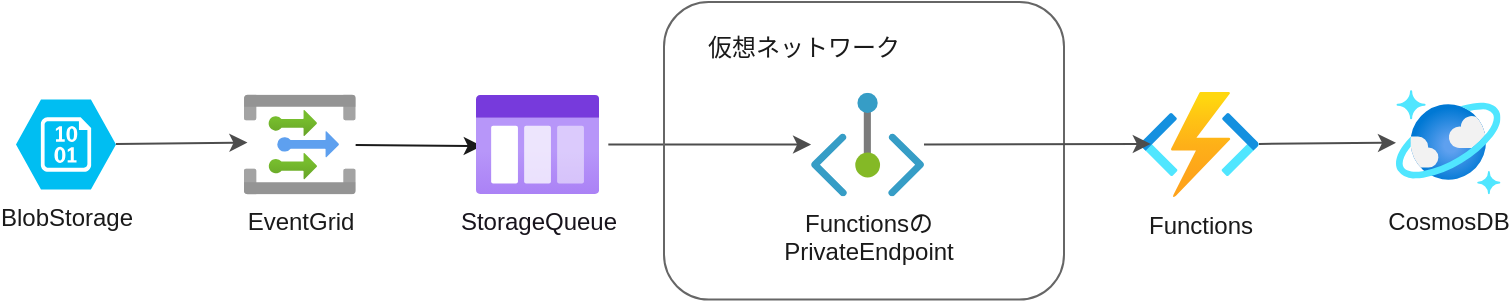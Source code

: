 <mxfile>
    <diagram id="pyFOITWGm1L5QSNy7el4" name="Page-1">
        <mxGraphModel dx="848" dy="566" grid="1" gridSize="10" guides="1" tooltips="1" connect="1" arrows="1" fold="1" page="1" pageScale="1" pageWidth="850" pageHeight="1100" background="#ffffff" math="0" shadow="0">
            <root>
                <mxCell id="0"/>
                <mxCell id="1" parent="0"/>
                <mxCell id="4" style="edgeStyle=none;html=1;entryX=0.031;entryY=0.481;entryDx=0;entryDy=0;entryPerimeter=0;fontColor=#1A1A1A;strokeColor=#4D4D4D;" parent="1" source="2" target="3" edge="1">
                    <mxGeometry relative="1" as="geometry">
                        <Array as="points"/>
                    </mxGeometry>
                </mxCell>
                <mxCell id="2" value="BlobStorage" style="verticalLabelPosition=bottom;html=1;verticalAlign=top;align=center;strokeColor=none;fillColor=#00BEF2;shape=mxgraph.azure.storage_blob;fontColor=#1A1A1A;" parent="1" vertex="1">
                    <mxGeometry x="30" y="168.75" width="50" height="45" as="geometry"/>
                </mxCell>
                <mxCell id="6" value="" style="edgeStyle=none;html=1;strokeColor=#4D4D4D;fontColor=#1A1A1A;startArrow=none;exitX=1.075;exitY=0.5;exitDx=0;exitDy=0;exitPerimeter=0;" parent="1" source="22" target="10" edge="1">
                    <mxGeometry relative="1" as="geometry"/>
                </mxCell>
                <mxCell id="24" style="edgeStyle=none;html=1;entryX=0.047;entryY=0.516;entryDx=0;entryDy=0;entryPerimeter=0;strokeColor=#1A1A1A;" edge="1" parent="1" source="3" target="22">
                    <mxGeometry relative="1" as="geometry"/>
                </mxCell>
                <mxCell id="3" value="EventGrid" style="aspect=fixed;html=1;points=[];align=center;image;fontSize=12;image=img/lib/azure2/integration/Event_Grid_Topics.svg;fontColor=#1A1A1A;labelBackgroundColor=none;" parent="1" vertex="1">
                    <mxGeometry x="144" y="166.25" width="55.83" height="50" as="geometry"/>
                </mxCell>
                <mxCell id="7" value="" style="rounded=1;whiteSpace=wrap;html=1;labelBackgroundColor=none;fontColor=#1A1A1A;fillColor=none;strokeColor=#666666;align=left;" parent="1" vertex="1">
                    <mxGeometry x="354" y="120" width="200" height="148.75" as="geometry"/>
                </mxCell>
                <mxCell id="21" value="" style="edgeStyle=none;html=1;strokeColor=#4D4D4D;fontColor=#1A1A1A;" parent="1" source="5" target="20" edge="1">
                    <mxGeometry relative="1" as="geometry"/>
                </mxCell>
                <mxCell id="5" value="Functions" style="aspect=fixed;html=1;points=[];align=center;image;fontSize=12;image=img/lib/azure2/compute/Function_Apps.svg;labelBackgroundColor=none;fontColor=#1A1A1A;" parent="1" vertex="1">
                    <mxGeometry x="592" y="165" width="59.5" height="52.5" as="geometry"/>
                </mxCell>
                <mxCell id="8" value="&lt;span style=&quot;color: rgb(26, 26, 26); font-family: Helvetica; font-size: 12px; font-style: normal; font-variant-ligatures: normal; font-variant-caps: normal; font-weight: 400; letter-spacing: normal; orphans: 2; text-align: left; text-indent: 0px; text-transform: none; widows: 2; word-spacing: 0px; -webkit-text-stroke-width: 0px; text-decoration-thickness: initial; text-decoration-style: initial; text-decoration-color: initial; float: none; display: inline !important;&quot;&gt;仮想ネットワーク&lt;/span&gt;" style="text;whiteSpace=wrap;html=1;fontColor=#1A1A1A;fillColor=none;labelBackgroundColor=none;" parent="1" vertex="1">
                    <mxGeometry x="374" y="128.75" width="110" height="22.5" as="geometry"/>
                </mxCell>
                <mxCell id="13" style="edgeStyle=none;html=1;entryX=0.091;entryY=0.495;entryDx=0;entryDy=0;entryPerimeter=0;strokeColor=#4D4D4D;fontColor=#1A1A1A;" parent="1" source="10" target="5" edge="1">
                    <mxGeometry relative="1" as="geometry"/>
                </mxCell>
                <mxCell id="10" value="Functionsの&lt;br&gt;PrivateEndpoint" style="aspect=fixed;html=1;points=[];align=center;image;fontSize=12;image=img/lib/azure2/networking/Private_Endpoint.svg;labelBackgroundColor=none;strokeColor=#666666;fontColor=#1A1A1A;fillColor=none;" parent="1" vertex="1">
                    <mxGeometry x="427.55" y="165.38" width="56.45" height="51.75" as="geometry"/>
                </mxCell>
                <mxCell id="20" value="CosmosDB" style="aspect=fixed;html=1;points=[];align=center;image;fontSize=12;image=img/lib/azure2/databases/Azure_Cosmos_DB.svg;shadow=0;labelBackgroundColor=none;sketch=0;strokeColor=#666666;fontColor=#1A1A1A;fillColor=#FF0000;" parent="1" vertex="1">
                    <mxGeometry x="720" y="164" width="52.25" height="52.25" as="geometry"/>
                </mxCell>
                <mxCell id="22" value="StorageQueue" style="aspect=fixed;html=1;points=[];align=center;image;fontSize=12;image=img/lib/azure2/general/Storage_Queue.svg;labelBackgroundColor=none;fontColor=#18141D;" vertex="1" parent="1">
                    <mxGeometry x="260" y="166.25" width="61.54" height="50" as="geometry"/>
                </mxCell>
            </root>
        </mxGraphModel>
    </diagram>
</mxfile>